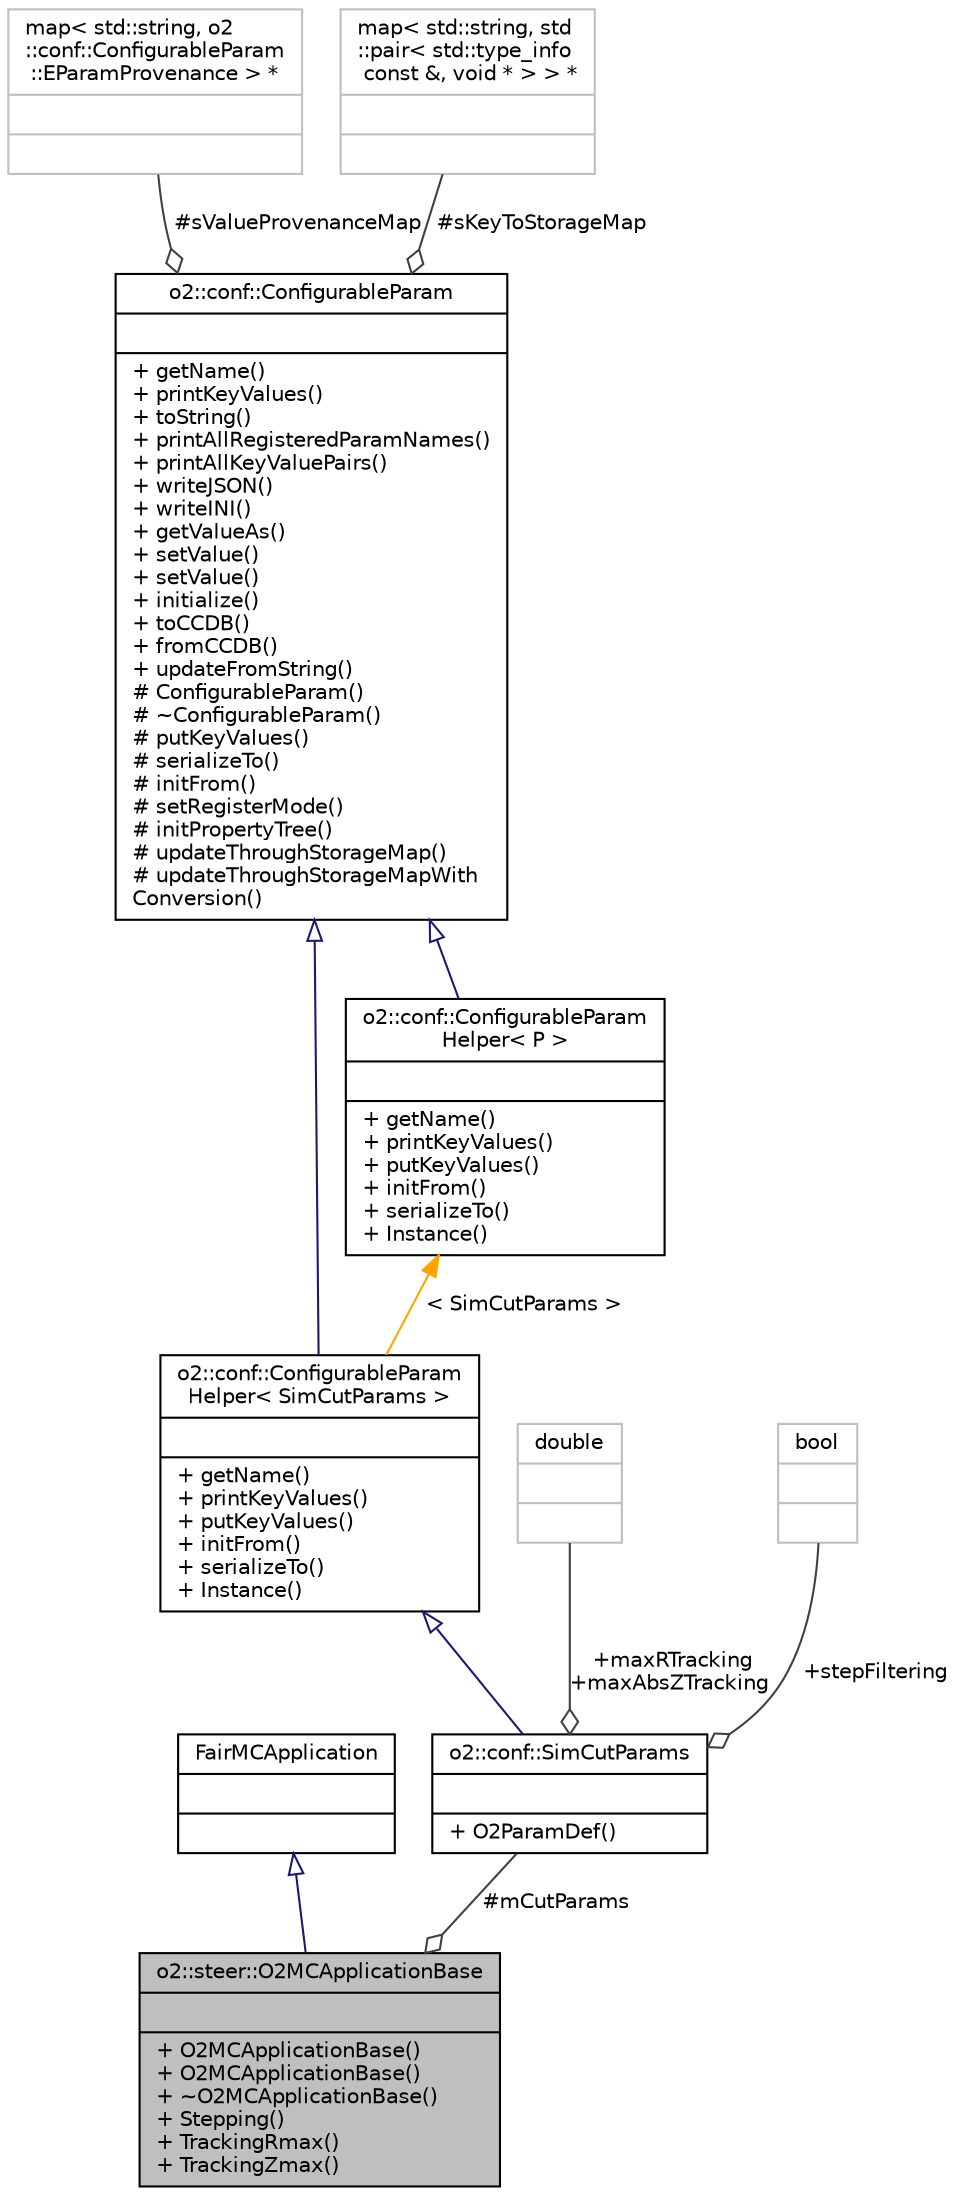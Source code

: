 digraph "o2::steer::O2MCApplicationBase"
{
 // INTERACTIVE_SVG=YES
  bgcolor="transparent";
  edge [fontname="Helvetica",fontsize="10",labelfontname="Helvetica",labelfontsize="10"];
  node [fontname="Helvetica",fontsize="10",shape=record];
  Node1 [label="{o2::steer::O2MCApplicationBase\n||+ O2MCApplicationBase()\l+ O2MCApplicationBase()\l+ ~O2MCApplicationBase()\l+ Stepping()\l+ TrackingRmax()\l+ TrackingZmax()\l}",height=0.2,width=0.4,color="black", fillcolor="grey75", style="filled" fontcolor="black"];
  Node2 -> Node1 [dir="back",color="midnightblue",fontsize="10",style="solid",arrowtail="onormal",fontname="Helvetica"];
  Node2 [label="{FairMCApplication\n||}",height=0.2,width=0.4,color="black",URL="$d8/def/classFairMCApplication.html"];
  Node3 -> Node1 [color="grey25",fontsize="10",style="solid",label=" #mCutParams" ,arrowhead="odiamond",fontname="Helvetica"];
  Node3 [label="{o2::conf::SimCutParams\n||+ O2ParamDef()\l}",height=0.2,width=0.4,color="black",URL="$d7/d2f/structo2_1_1conf_1_1SimCutParams.html"];
  Node4 -> Node3 [dir="back",color="midnightblue",fontsize="10",style="solid",arrowtail="onormal",fontname="Helvetica"];
  Node4 [label="{o2::conf::ConfigurableParam\lHelper\< SimCutParams \>\n||+ getName()\l+ printKeyValues()\l+ putKeyValues()\l+ initFrom()\l+ serializeTo()\l+ Instance()\l}",height=0.2,width=0.4,color="black",URL="$d7/d50/classo2_1_1conf_1_1ConfigurableParamHelper.html"];
  Node5 -> Node4 [dir="back",color="midnightblue",fontsize="10",style="solid",arrowtail="onormal",fontname="Helvetica"];
  Node5 [label="{o2::conf::ConfigurableParam\n||+ getName()\l+ printKeyValues()\l+ toString()\l+ printAllRegisteredParamNames()\l+ printAllKeyValuePairs()\l+ writeJSON()\l+ writeINI()\l+ getValueAs()\l+ setValue()\l+ setValue()\l+ initialize()\l+ toCCDB()\l+ fromCCDB()\l+ updateFromString()\l# ConfigurableParam()\l# ~ConfigurableParam()\l# putKeyValues()\l# serializeTo()\l# initFrom()\l# setRegisterMode()\l# initPropertyTree()\l# updateThroughStorageMap()\l# updateThroughStorageMapWith\lConversion()\l}",height=0.2,width=0.4,color="black",URL="$d6/d14/classo2_1_1conf_1_1ConfigurableParam.html"];
  Node6 -> Node5 [color="grey25",fontsize="10",style="solid",label=" #sValueProvenanceMap" ,arrowhead="odiamond",fontname="Helvetica"];
  Node6 [label="{map\< std::string, o2\l::conf::ConfigurableParam\l::EParamProvenance \> *\n||}",height=0.2,width=0.4,color="grey75"];
  Node7 -> Node5 [color="grey25",fontsize="10",style="solid",label=" #sKeyToStorageMap" ,arrowhead="odiamond",fontname="Helvetica"];
  Node7 [label="{map\< std::string, std\l::pair\< std::type_info\l const &, void * \> \> *\n||}",height=0.2,width=0.4,color="grey75"];
  Node8 -> Node4 [dir="back",color="orange",fontsize="10",style="solid",label=" \< SimCutParams \>" ,fontname="Helvetica"];
  Node8 [label="{o2::conf::ConfigurableParam\lHelper\< P \>\n||+ getName()\l+ printKeyValues()\l+ putKeyValues()\l+ initFrom()\l+ serializeTo()\l+ Instance()\l}",height=0.2,width=0.4,color="black",URL="$d7/d50/classo2_1_1conf_1_1ConfigurableParamHelper.html"];
  Node5 -> Node8 [dir="back",color="midnightblue",fontsize="10",style="solid",arrowtail="onormal",fontname="Helvetica"];
  Node9 -> Node3 [color="grey25",fontsize="10",style="solid",label=" +maxRTracking\n+maxAbsZTracking" ,arrowhead="odiamond",fontname="Helvetica"];
  Node9 [label="{double\n||}",height=0.2,width=0.4,color="grey75"];
  Node10 -> Node3 [color="grey25",fontsize="10",style="solid",label=" +stepFiltering" ,arrowhead="odiamond",fontname="Helvetica"];
  Node10 [label="{bool\n||}",height=0.2,width=0.4,color="grey75"];
}
